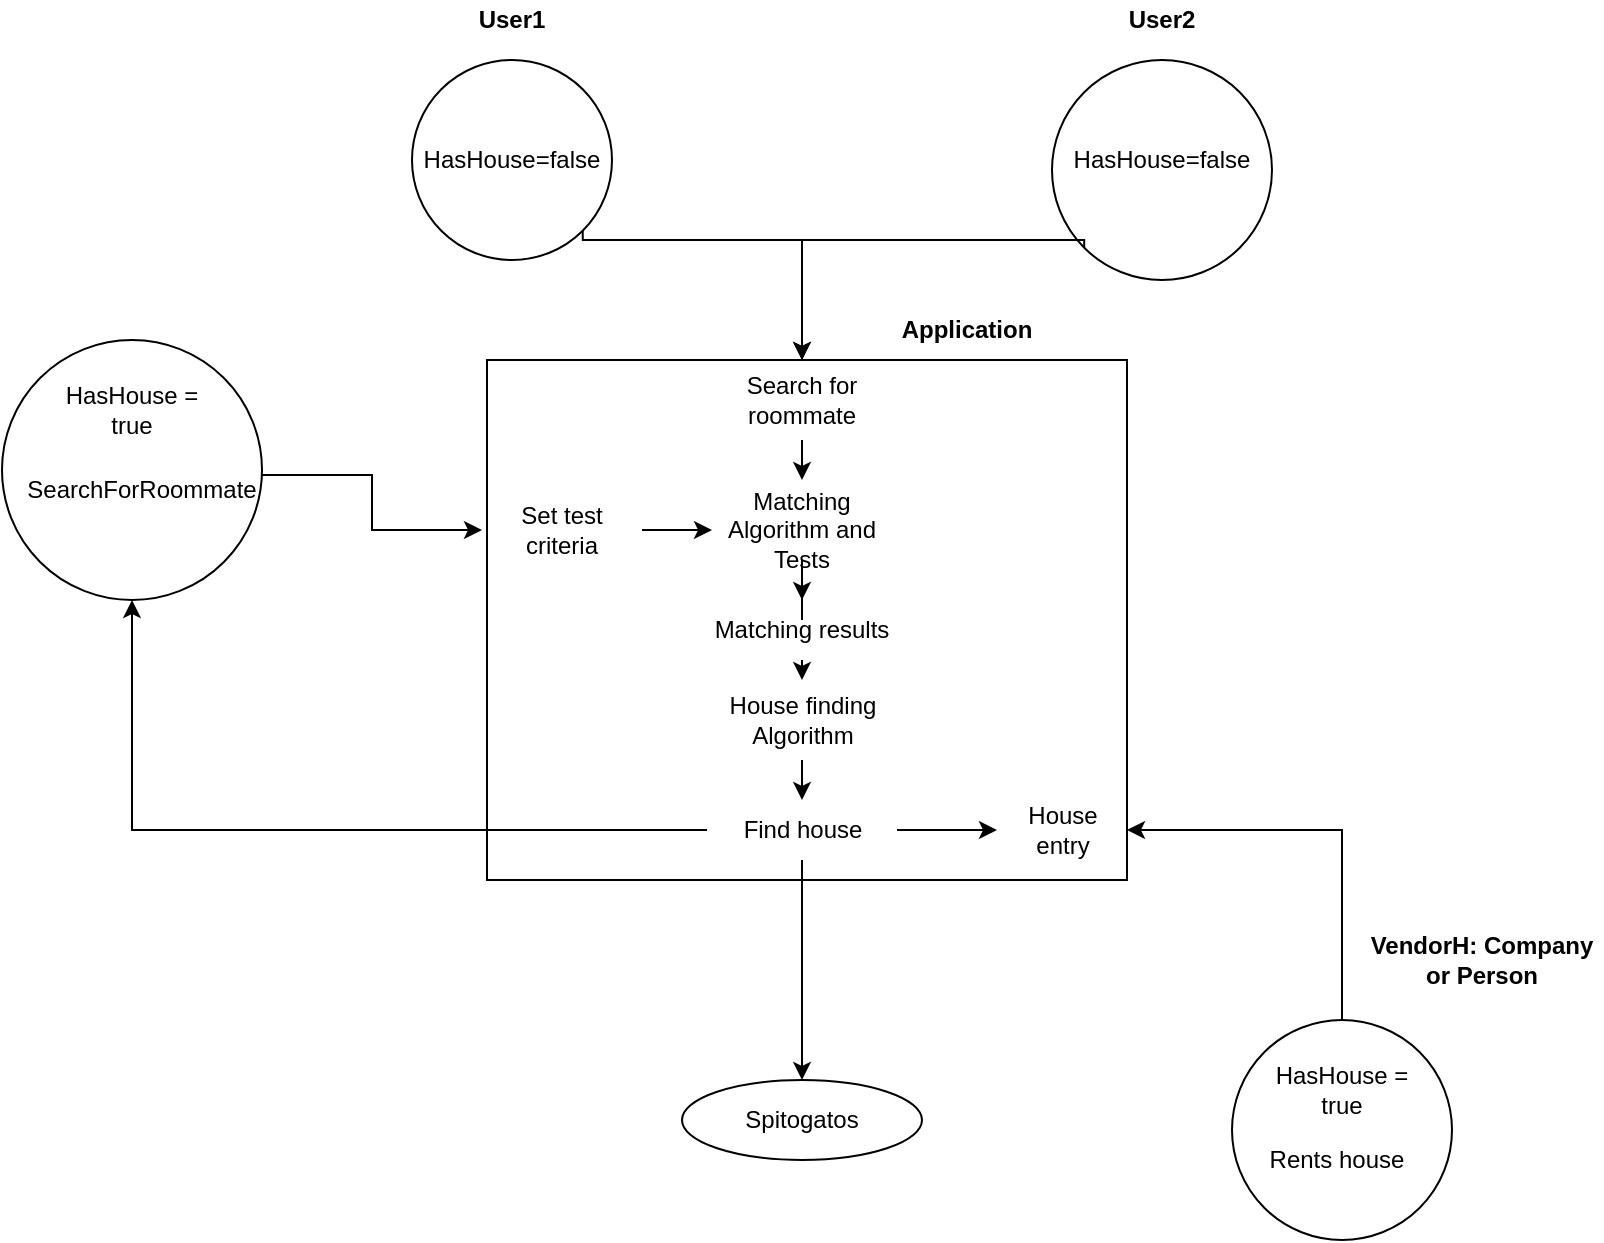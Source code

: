 <mxfile version="14.8.5" type="device"><diagram id="Q6vhyKXg8mXOwUDvH8_A" name="Page-1"><mxGraphModel dx="1382" dy="774" grid="1" gridSize="10" guides="1" tooltips="1" connect="1" arrows="1" fold="1" page="1" pageScale="1" pageWidth="850" pageHeight="1100" math="0" shadow="0"><root><mxCell id="0"/><mxCell id="1" parent="0"/><mxCell id="uUGPAVfzRRLxunXd5thb-14" style="edgeStyle=orthogonalEdgeStyle;rounded=0;orthogonalLoop=1;jettySize=auto;html=1;exitX=1;exitY=1;exitDx=0;exitDy=0;" parent="1" source="uUGPAVfzRRLxunXd5thb-1" target="uUGPAVfzRRLxunXd5thb-13" edge="1"><mxGeometry relative="1" as="geometry"><Array as="points"><mxPoint x="290" y="140"/><mxPoint x="400" y="140"/></Array></mxGeometry></mxCell><mxCell id="uUGPAVfzRRLxunXd5thb-1" value="" style="ellipse;whiteSpace=wrap;html=1;aspect=fixed;fillColor=none;" parent="1" vertex="1"><mxGeometry x="205" y="50" width="100" height="100" as="geometry"/></mxCell><mxCell id="uUGPAVfzRRLxunXd5thb-12" style="edgeStyle=orthogonalEdgeStyle;rounded=0;orthogonalLoop=1;jettySize=auto;html=1;exitX=0;exitY=1;exitDx=0;exitDy=0;" parent="1" source="uUGPAVfzRRLxunXd5thb-2" target="uUGPAVfzRRLxunXd5thb-13" edge="1"><mxGeometry relative="1" as="geometry"><mxPoint x="400" y="180" as="targetPoint"/><Array as="points"><mxPoint x="541" y="140"/><mxPoint x="400" y="140"/></Array></mxGeometry></mxCell><mxCell id="uUGPAVfzRRLxunXd5thb-2" value="" style="ellipse;whiteSpace=wrap;html=1;aspect=fixed;fillColor=none;" parent="1" vertex="1"><mxGeometry x="525" y="50" width="110" height="110" as="geometry"/></mxCell><mxCell id="uUGPAVfzRRLxunXd5thb-3" value="&lt;b&gt;User1&lt;/b&gt;" style="text;html=1;strokeColor=none;fillColor=none;align=center;verticalAlign=middle;whiteSpace=wrap;rounded=0;" parent="1" vertex="1"><mxGeometry x="205" y="20" width="100" height="20" as="geometry"/></mxCell><mxCell id="uUGPAVfzRRLxunXd5thb-4" value="&lt;b&gt;User2&lt;/b&gt;" style="text;html=1;strokeColor=none;fillColor=none;align=center;verticalAlign=middle;whiteSpace=wrap;rounded=0;" parent="1" vertex="1"><mxGeometry x="560" y="20" width="40" height="20" as="geometry"/></mxCell><mxCell id="uUGPAVfzRRLxunXd5thb-6" value="HasHouse=false" style="text;html=1;strokeColor=none;fillColor=none;align=center;verticalAlign=middle;whiteSpace=wrap;rounded=0;" parent="1" vertex="1"><mxGeometry x="205" y="90" width="100" height="20" as="geometry"/></mxCell><mxCell id="uUGPAVfzRRLxunXd5thb-7" value="HasHouse=false" style="text;html=1;strokeColor=none;fillColor=none;align=center;verticalAlign=middle;whiteSpace=wrap;rounded=0;" parent="1" vertex="1"><mxGeometry x="530" y="90" width="100" height="20" as="geometry"/></mxCell><mxCell id="uUGPAVfzRRLxunXd5thb-17" value="" style="rounded=0;whiteSpace=wrap;html=1;" parent="1" vertex="1"><mxGeometry x="242.5" y="200" width="320" height="260" as="geometry"/></mxCell><mxCell id="uUGPAVfzRRLxunXd5thb-15" style="edgeStyle=orthogonalEdgeStyle;rounded=0;orthogonalLoop=1;jettySize=auto;html=1;exitX=0.5;exitY=1;exitDx=0;exitDy=0;entryX=0.5;entryY=0;entryDx=0;entryDy=0;" parent="1" source="uUGPAVfzRRLxunXd5thb-13" target="uUGPAVfzRRLxunXd5thb-9" edge="1"><mxGeometry relative="1" as="geometry"><mxPoint x="400" y="230" as="targetPoint"/></mxGeometry></mxCell><mxCell id="uUGPAVfzRRLxunXd5thb-13" value="Search for roommate" style="text;html=1;strokeColor=none;fillColor=none;align=center;verticalAlign=middle;whiteSpace=wrap;rounded=0;" parent="1" vertex="1"><mxGeometry x="350" y="200" width="100" height="40" as="geometry"/></mxCell><mxCell id="uUGPAVfzRRLxunXd5thb-23" style="edgeStyle=orthogonalEdgeStyle;rounded=0;orthogonalLoop=1;jettySize=auto;html=1;entryX=0.5;entryY=0;entryDx=0;entryDy=0;" parent="1" source="uUGPAVfzRRLxunXd5thb-9" target="uUGPAVfzRRLxunXd5thb-22" edge="1"><mxGeometry relative="1" as="geometry"><mxPoint x="120" y="470" as="targetPoint"/></mxGeometry></mxCell><mxCell id="uUGPAVfzRRLxunXd5thb-9" value="Matching Algorithm and Tests" style="text;html=1;strokeColor=none;fillColor=none;align=center;verticalAlign=middle;whiteSpace=wrap;rounded=0;" parent="1" vertex="1"><mxGeometry x="355" y="260" width="90" height="50" as="geometry"/></mxCell><mxCell id="uUGPAVfzRRLxunXd5thb-18" value="&lt;b&gt;Application&lt;/b&gt;" style="text;html=1;strokeColor=none;fillColor=none;align=center;verticalAlign=middle;whiteSpace=wrap;rounded=0;" parent="1" vertex="1"><mxGeometry x="440" y="170" width="85" height="30" as="geometry"/></mxCell><mxCell id="uUGPAVfzRRLxunXd5thb-19" style="edgeStyle=orthogonalEdgeStyle;rounded=0;orthogonalLoop=1;jettySize=auto;html=1;exitX=0.5;exitY=1;exitDx=0;exitDy=0;" parent="1" edge="1"><mxGeometry relative="1" as="geometry"><mxPoint x="400" y="560" as="sourcePoint"/><mxPoint x="400" y="560" as="targetPoint"/></mxGeometry></mxCell><mxCell id="E3-FztpbkUMGTVDuSXk_-7" style="edgeStyle=orthogonalEdgeStyle;rounded=0;orthogonalLoop=1;jettySize=auto;html=1;exitX=0.5;exitY=1;exitDx=0;exitDy=0;entryX=0.5;entryY=0;entryDx=0;entryDy=0;" parent="1" source="uUGPAVfzRRLxunXd5thb-22" target="E3-FztpbkUMGTVDuSXk_-6" edge="1"><mxGeometry relative="1" as="geometry"/></mxCell><mxCell id="uUGPAVfzRRLxunXd5thb-22" value="Matching results&lt;br&gt;" style="text;html=1;strokeColor=none;fillColor=none;align=center;verticalAlign=middle;whiteSpace=wrap;rounded=0;" parent="1" vertex="1"><mxGeometry x="325" y="320" width="150" height="30" as="geometry"/></mxCell><mxCell id="uUGPAVfzRRLxunXd5thb-26" value="" style="ellipse;whiteSpace=wrap;html=1;aspect=fixed;fillColor=none;" parent="1" vertex="1"><mxGeometry y="190" width="130" height="130" as="geometry"/></mxCell><mxCell id="uUGPAVfzRRLxunXd5thb-28" value="HasHouse = true" style="text;html=1;strokeColor=none;fillColor=none;align=center;verticalAlign=middle;whiteSpace=wrap;rounded=0;" parent="1" vertex="1"><mxGeometry x="20" y="210" width="90" height="30" as="geometry"/></mxCell><mxCell id="dMdAov4DP7ng1dtKjLNG-1" style="edgeStyle=orthogonalEdgeStyle;rounded=0;orthogonalLoop=1;jettySize=auto;html=1;exitX=1;exitY=0.25;exitDx=0;exitDy=0;" edge="1" parent="1" source="uUGPAVfzRRLxunXd5thb-29" target="uUGPAVfzRRLxunXd5thb-35"><mxGeometry relative="1" as="geometry"/></mxCell><mxCell id="uUGPAVfzRRLxunXd5thb-29" value="SearchForRoommate" style="text;html=1;strokeColor=none;fillColor=none;align=center;verticalAlign=middle;whiteSpace=wrap;rounded=0;" parent="1" vertex="1"><mxGeometry x="10" y="250" width="120" height="30" as="geometry"/></mxCell><mxCell id="uUGPAVfzRRLxunXd5thb-45" style="edgeStyle=orthogonalEdgeStyle;rounded=0;orthogonalLoop=1;jettySize=auto;html=1;exitX=0.5;exitY=0;exitDx=0;exitDy=0;entryX=1;entryY=0.5;entryDx=0;entryDy=0;" parent="1" source="uUGPAVfzRRLxunXd5thb-30" target="uUGPAVfzRRLxunXd5thb-44" edge="1"><mxGeometry relative="1" as="geometry"/></mxCell><mxCell id="uUGPAVfzRRLxunXd5thb-30" value="" style="ellipse;whiteSpace=wrap;html=1;aspect=fixed;fillColor=none;" parent="1" vertex="1"><mxGeometry x="615" y="530" width="110" height="110" as="geometry"/></mxCell><mxCell id="uUGPAVfzRRLxunXd5thb-31" value="HasHouse = true" style="text;html=1;strokeColor=none;fillColor=none;align=center;verticalAlign=middle;whiteSpace=wrap;rounded=0;" parent="1" vertex="1"><mxGeometry x="625" y="550" width="90" height="30" as="geometry"/></mxCell><mxCell id="uUGPAVfzRRLxunXd5thb-32" value="Rents house" style="text;html=1;strokeColor=none;fillColor=none;align=center;verticalAlign=middle;whiteSpace=wrap;rounded=0;" parent="1" vertex="1"><mxGeometry x="620" y="585" width="95" height="30" as="geometry"/></mxCell><mxCell id="uUGPAVfzRRLxunXd5thb-33" value="&lt;b&gt;VendorH: Company or Person&lt;/b&gt;" style="text;html=1;strokeColor=none;fillColor=none;align=center;verticalAlign=middle;whiteSpace=wrap;rounded=0;" parent="1" vertex="1"><mxGeometry x="680" y="480" width="120" height="40" as="geometry"/></mxCell><mxCell id="uUGPAVfzRRLxunXd5thb-36" style="edgeStyle=orthogonalEdgeStyle;rounded=0;orthogonalLoop=1;jettySize=auto;html=1;exitX=1;exitY=0.5;exitDx=0;exitDy=0;" parent="1" source="uUGPAVfzRRLxunXd5thb-35" target="uUGPAVfzRRLxunXd5thb-9" edge="1"><mxGeometry relative="1" as="geometry"/></mxCell><mxCell id="uUGPAVfzRRLxunXd5thb-35" value="Set test criteria" style="text;html=1;strokeColor=none;fillColor=none;align=center;verticalAlign=middle;whiteSpace=wrap;rounded=0;" parent="1" vertex="1"><mxGeometry x="240" y="257.5" width="80" height="55" as="geometry"/></mxCell><mxCell id="uUGPAVfzRRLxunXd5thb-40" style="edgeStyle=orthogonalEdgeStyle;rounded=0;orthogonalLoop=1;jettySize=auto;html=1;exitX=0;exitY=0.5;exitDx=0;exitDy=0;entryX=0.5;entryY=1;entryDx=0;entryDy=0;" parent="1" source="uUGPAVfzRRLxunXd5thb-39" target="uUGPAVfzRRLxunXd5thb-26" edge="1"><mxGeometry relative="1" as="geometry"><mxPoint x="70" y="360" as="targetPoint"/></mxGeometry></mxCell><mxCell id="uUGPAVfzRRLxunXd5thb-50" style="edgeStyle=orthogonalEdgeStyle;rounded=0;orthogonalLoop=1;jettySize=auto;html=1;exitX=0.5;exitY=1;exitDx=0;exitDy=0;entryX=0.5;entryY=0;entryDx=0;entryDy=0;" parent="1" source="uUGPAVfzRRLxunXd5thb-39" target="uUGPAVfzRRLxunXd5thb-49" edge="1"><mxGeometry relative="1" as="geometry"/></mxCell><mxCell id="E3-FztpbkUMGTVDuSXk_-5" style="edgeStyle=orthogonalEdgeStyle;rounded=0;orthogonalLoop=1;jettySize=auto;html=1;exitX=1;exitY=0.5;exitDx=0;exitDy=0;entryX=0;entryY=0.5;entryDx=0;entryDy=0;" parent="1" source="uUGPAVfzRRLxunXd5thb-39" target="uUGPAVfzRRLxunXd5thb-44" edge="1"><mxGeometry relative="1" as="geometry"/></mxCell><mxCell id="uUGPAVfzRRLxunXd5thb-39" value="Find house" style="text;html=1;strokeColor=none;fillColor=none;align=center;verticalAlign=middle;whiteSpace=wrap;rounded=0;" parent="1" vertex="1"><mxGeometry x="352.5" y="420" width="95" height="30" as="geometry"/></mxCell><mxCell id="uUGPAVfzRRLxunXd5thb-44" value="House entry" style="text;html=1;strokeColor=none;fillColor=none;align=center;verticalAlign=middle;whiteSpace=wrap;rounded=0;" parent="1" vertex="1"><mxGeometry x="497.5" y="417.5" width="65" height="35" as="geometry"/></mxCell><mxCell id="uUGPAVfzRRLxunXd5thb-49" value="Spitogatos" style="ellipse;whiteSpace=wrap;html=1;fillColor=none;" parent="1" vertex="1"><mxGeometry x="340" y="560" width="120" height="40" as="geometry"/></mxCell><mxCell id="E3-FztpbkUMGTVDuSXk_-8" style="edgeStyle=orthogonalEdgeStyle;rounded=0;orthogonalLoop=1;jettySize=auto;html=1;exitX=0.5;exitY=1;exitDx=0;exitDy=0;entryX=0.5;entryY=0;entryDx=0;entryDy=0;" parent="1" source="E3-FztpbkUMGTVDuSXk_-6" target="uUGPAVfzRRLxunXd5thb-39" edge="1"><mxGeometry relative="1" as="geometry"/></mxCell><mxCell id="E3-FztpbkUMGTVDuSXk_-6" value="House finding&lt;br&gt;Algorithm" style="text;html=1;strokeColor=none;fillColor=none;align=center;verticalAlign=middle;whiteSpace=wrap;rounded=0;" parent="1" vertex="1"><mxGeometry x="357.5" y="360" width="85" height="40" as="geometry"/></mxCell></root></mxGraphModel></diagram></mxfile>